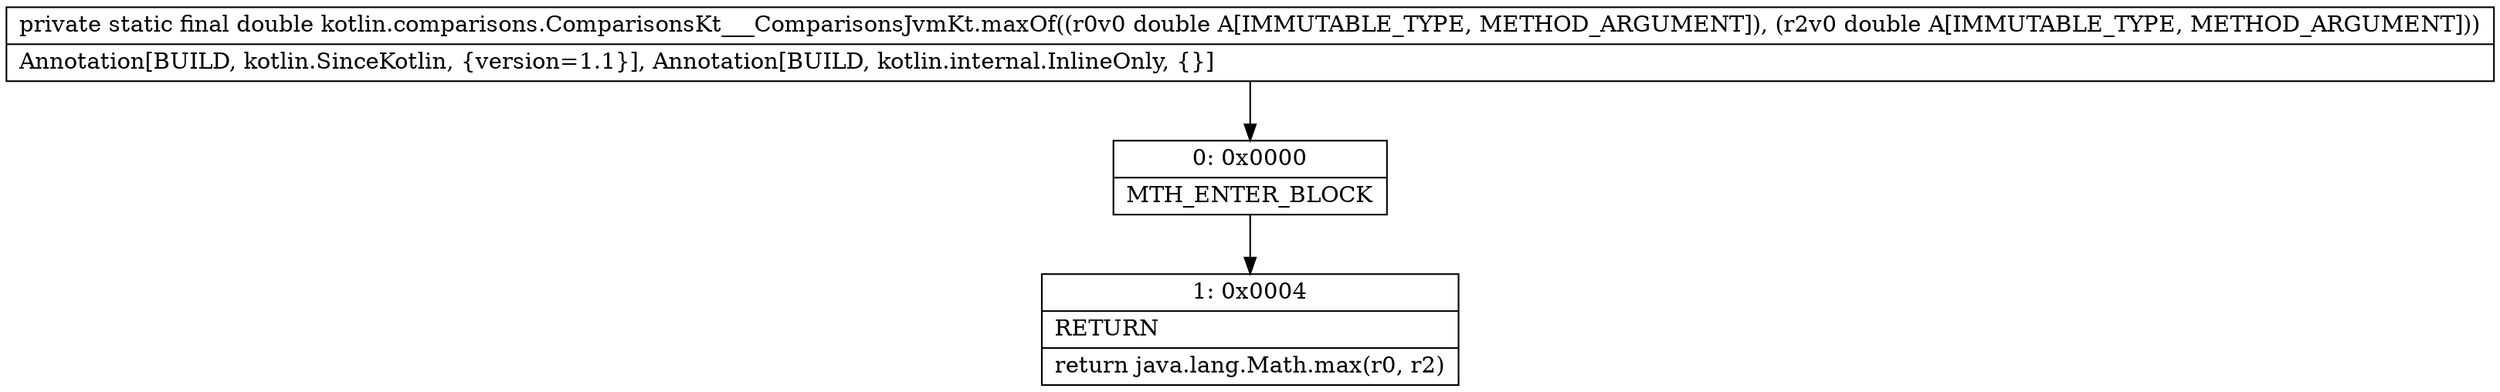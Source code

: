 digraph "CFG forkotlin.comparisons.ComparisonsKt___ComparisonsJvmKt.maxOf(DD)D" {
Node_0 [shape=record,label="{0\:\ 0x0000|MTH_ENTER_BLOCK\l}"];
Node_1 [shape=record,label="{1\:\ 0x0004|RETURN\l|return java.lang.Math.max(r0, r2)\l}"];
MethodNode[shape=record,label="{private static final double kotlin.comparisons.ComparisonsKt___ComparisonsJvmKt.maxOf((r0v0 double A[IMMUTABLE_TYPE, METHOD_ARGUMENT]), (r2v0 double A[IMMUTABLE_TYPE, METHOD_ARGUMENT]))  | Annotation[BUILD, kotlin.SinceKotlin, \{version=1.1\}], Annotation[BUILD, kotlin.internal.InlineOnly, \{\}]\l}"];
MethodNode -> Node_0;
Node_0 -> Node_1;
}

